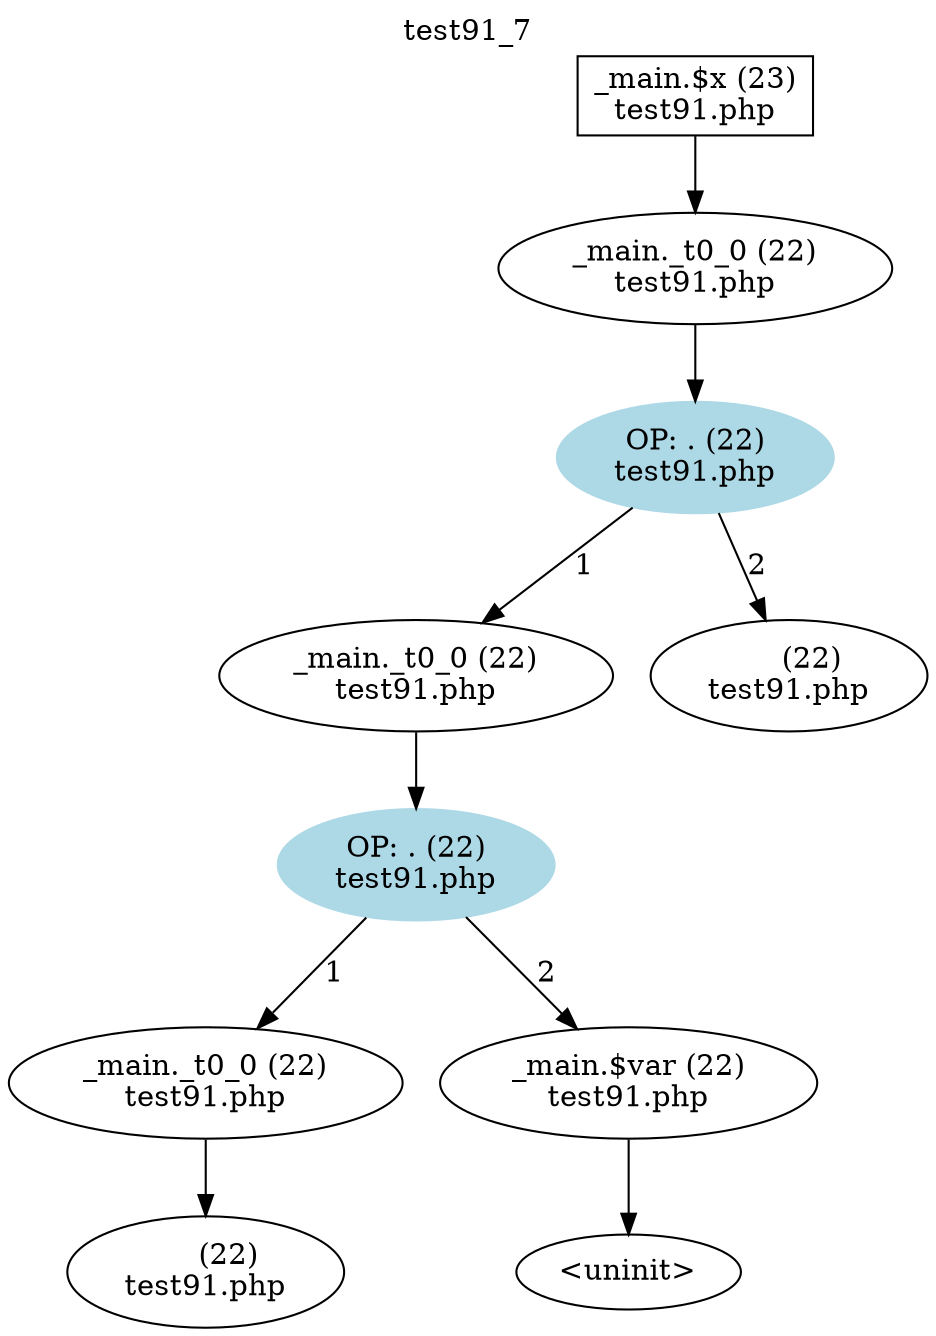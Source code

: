 digraph cfg {
  label="test91_7";
  labelloc=t;
  n1 [shape=box, label="_main.$x (23)\ntest91.php"];
  n2 [shape=ellipse, label="_main._t0_0 (22)\ntest91.php"];
  n3 [shape=ellipse, label="OP: . (22)\ntest91.php",style=filled,color=lightblue];
  n4 [shape=ellipse, label="_main._t0_0 (22)\ntest91.php"];
  n5 [shape=ellipse, label="     (22)\ntest91.php"];
  n6 [shape=ellipse, label="OP: . (22)\ntest91.php",style=filled,color=lightblue];
  n7 [shape=ellipse, label="_main._t0_0 (22)\ntest91.php"];
  n8 [shape=ellipse, label="_main.$var (22)\ntest91.php"];
  n9 [shape=ellipse, label="     (22)\ntest91.php"];
  n10 [shape=ellipse, label="<uninit>"];
  n1 -> n2;
  n2 -> n3;
  n3 -> n4[label="1"];
  n3 -> n5[label="2"];
  n4 -> n6;
  n6 -> n7[label="1"];
  n6 -> n8[label="2"];
  n7 -> n9;
  n8 -> n10;
}
